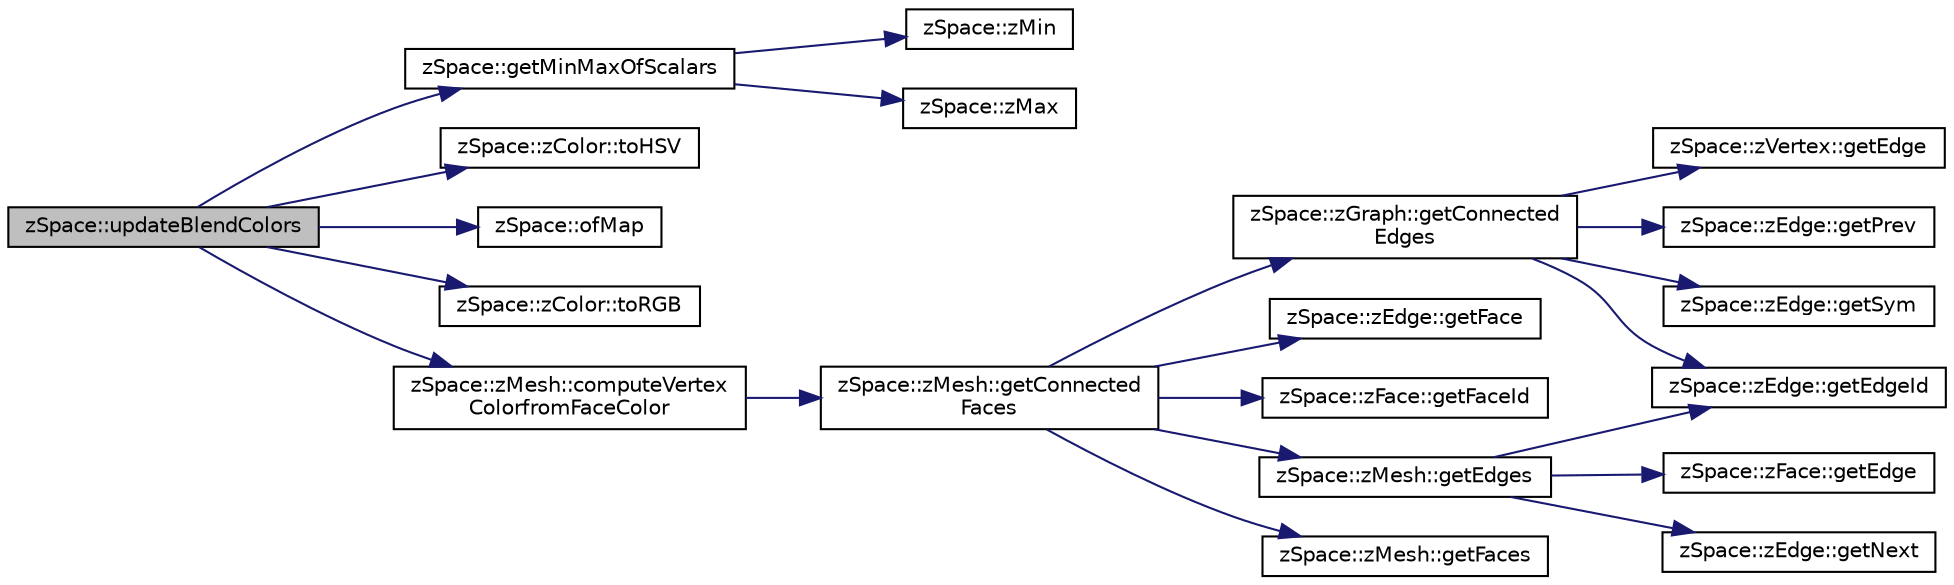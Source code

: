 digraph "zSpace::updateBlendColors"
{
 // LATEX_PDF_SIZE
  edge [fontname="Helvetica",fontsize="10",labelfontname="Helvetica",labelfontsize="10"];
  node [fontname="Helvetica",fontsize="10",shape=record];
  rankdir="LR";
  Node231 [label="zSpace::updateBlendColors",height=0.2,width=0.4,color="black", fillcolor="grey75", style="filled", fontcolor="black",tooltip="This method updates the color values of the field mesh based on the scalar values."];
  Node231 -> Node232 [color="midnightblue",fontsize="10",style="solid",fontname="Helvetica"];
  Node232 [label="zSpace::getMinMaxOfScalars",height=0.2,width=0.4,color="black", fillcolor="white", style="filled",URL="$group__z_field_utilities.html#ga9ff370b9c2198d7f4a19d3ebbe75529f",tooltip="This method computes the min and max scalar values at the given Scalars buffer."];
  Node232 -> Node233 [color="midnightblue",fontsize="10",style="solid",fontname="Helvetica"];
  Node233 [label="zSpace::zMin",height=0.2,width=0.4,color="black", fillcolor="white", style="filled",URL="$group__z_core_utilities.html#ga2eb6fc5b163e7ebfbc3af744f9dfe8bd",tooltip="This method returns the minimum of the two input values."];
  Node232 -> Node234 [color="midnightblue",fontsize="10",style="solid",fontname="Helvetica"];
  Node234 [label="zSpace::zMax",height=0.2,width=0.4,color="black", fillcolor="white", style="filled",URL="$group__z_core_utilities.html#gacb877a2c4d1cc7223201689ba437d5dd",tooltip="This method returns the maximum of the two input values."];
  Node231 -> Node235 [color="midnightblue",fontsize="10",style="solid",fontname="Helvetica"];
  Node235 [label="zSpace::zColor::toHSV",height=0.2,width=0.4,color="black", fillcolor="white", style="filled",URL="$classz_space_1_1z_color.html#a5a564cfcdd4d89916c0d51b376923e05",tooltip="This methods calculates the HSV components based on the RGB_A components of color."];
  Node231 -> Node236 [color="midnightblue",fontsize="10",style="solid",fontname="Helvetica"];
  Node236 [label="zSpace::ofMap",height=0.2,width=0.4,color="black", fillcolor="white", style="filled",URL="$group__z_core_utilities.html#ga772c31654e2dcf5f5ac0a884f3f9612a",tooltip="This method maps the input value from the input domain to output domain."];
  Node231 -> Node237 [color="midnightblue",fontsize="10",style="solid",fontname="Helvetica"];
  Node237 [label="zSpace::zColor::toRGB",height=0.2,width=0.4,color="black", fillcolor="white", style="filled",URL="$classz_space_1_1z_color.html#a0ca1ff44096d4d1d5de917dd4b4d781f",tooltip="This methods calculates the RGB_A components based on the HSV components of color."];
  Node231 -> Node238 [color="midnightblue",fontsize="10",style="solid",fontname="Helvetica"];
  Node238 [label="zSpace::zMesh::computeVertex\lColorfromFaceColor",height=0.2,width=0.4,color="black", fillcolor="white", style="filled",URL="$classz_space_1_1z_mesh.html#ae519ccec31ffee9fa16596724e04130c",tooltip="This method computes the vertex colors based on the face colors."];
  Node238 -> Node239 [color="midnightblue",fontsize="10",style="solid",fontname="Helvetica"];
  Node239 [label="zSpace::zMesh::getConnected\lFaces",height=0.2,width=0.4,color="black", fillcolor="white", style="filled",URL="$classz_space_1_1z_mesh.html#af37006a17bd4e6945860281a4cbef861",tooltip="This method gets the faces connected to input zVertex or zFace."];
  Node239 -> Node240 [color="midnightblue",fontsize="10",style="solid",fontname="Helvetica"];
  Node240 [label="zSpace::zGraph::getConnected\lEdges",height=0.2,width=0.4,color="black", fillcolor="white", style="filled",URL="$classz_space_1_1z_graph.html#ab623e9a3bfc70e1f140b911cb0645bd2",tooltip="This method gets the edges connected to input zVertex or zEdge."];
  Node240 -> Node241 [color="midnightblue",fontsize="10",style="solid",fontname="Helvetica"];
  Node241 [label="zSpace::zVertex::getEdge",height=0.2,width=0.4,color="black", fillcolor="white", style="filled",URL="$classz_space_1_1z_vertex.html#a7d187864963f642666b8c3bcfecee6e9",tooltip="This method returns the associated edge of current zVertex."];
  Node240 -> Node242 [color="midnightblue",fontsize="10",style="solid",fontname="Helvetica"];
  Node242 [label="zSpace::zEdge::getEdgeId",height=0.2,width=0.4,color="black", fillcolor="white", style="filled",URL="$classz_space_1_1z_edge.html#acd6947ccba055fa6c31d6d386fe68e12",tooltip="This method returns the edgeId of current zEdge."];
  Node240 -> Node243 [color="midnightblue",fontsize="10",style="solid",fontname="Helvetica"];
  Node243 [label="zSpace::zEdge::getPrev",height=0.2,width=0.4,color="black", fillcolor="white", style="filled",URL="$classz_space_1_1z_edge.html#a01d9d153f7c5ec381474e815384f7d30",tooltip="This method returns the previous edge of current zEdge."];
  Node240 -> Node244 [color="midnightblue",fontsize="10",style="solid",fontname="Helvetica"];
  Node244 [label="zSpace::zEdge::getSym",height=0.2,width=0.4,color="black", fillcolor="white", style="filled",URL="$classz_space_1_1z_edge.html#a461679ac74cc371ad32e94092848f536",tooltip="This method returns the symmetry edge of current zEdge."];
  Node239 -> Node245 [color="midnightblue",fontsize="10",style="solid",fontname="Helvetica"];
  Node245 [label="zSpace::zEdge::getFace",height=0.2,width=0.4,color="black", fillcolor="white", style="filled",URL="$classz_space_1_1z_edge.html#a5646e5bc6a828a39ea287c3c78cfefc9",tooltip="This method returns the face pointed to by the current zEdge."];
  Node239 -> Node246 [color="midnightblue",fontsize="10",style="solid",fontname="Helvetica"];
  Node246 [label="zSpace::zFace::getFaceId",height=0.2,width=0.4,color="black", fillcolor="white", style="filled",URL="$classz_space_1_1z_face.html#a117849660e4f7f800a8562a61964c8e9",tooltip="This method returns the faceId of current zFace."];
  Node239 -> Node247 [color="midnightblue",fontsize="10",style="solid",fontname="Helvetica"];
  Node247 [label="zSpace::zMesh::getEdges",height=0.2,width=0.4,color="black", fillcolor="white", style="filled",URL="$classz_space_1_1z_mesh.html#aa705d823873a948a1b62723f24a921b2",tooltip="This method gets the edges of a zFace."];
  Node247 -> Node248 [color="midnightblue",fontsize="10",style="solid",fontname="Helvetica"];
  Node248 [label="zSpace::zFace::getEdge",height=0.2,width=0.4,color="black", fillcolor="white", style="filled",URL="$classz_space_1_1z_face.html#a69a14a515b179226aad1cbc3d7663163",tooltip="This method returns the associated edge of current zFace."];
  Node247 -> Node242 [color="midnightblue",fontsize="10",style="solid",fontname="Helvetica"];
  Node247 -> Node249 [color="midnightblue",fontsize="10",style="solid",fontname="Helvetica"];
  Node249 [label="zSpace::zEdge::getNext",height=0.2,width=0.4,color="black", fillcolor="white", style="filled",URL="$classz_space_1_1z_edge.html#a3bce594c06fc4450ce8af3c0b98e2ae3",tooltip="This method returns the next edge of current zEdge."];
  Node239 -> Node250 [color="midnightblue",fontsize="10",style="solid",fontname="Helvetica"];
  Node250 [label="zSpace::zMesh::getFaces",height=0.2,width=0.4,color="black", fillcolor="white", style="filled",URL="$classz_space_1_1z_mesh.html#a54de57657a7d157447b019fab56e2765",tooltip="This method gets the faces attached to input zEdge."];
}

